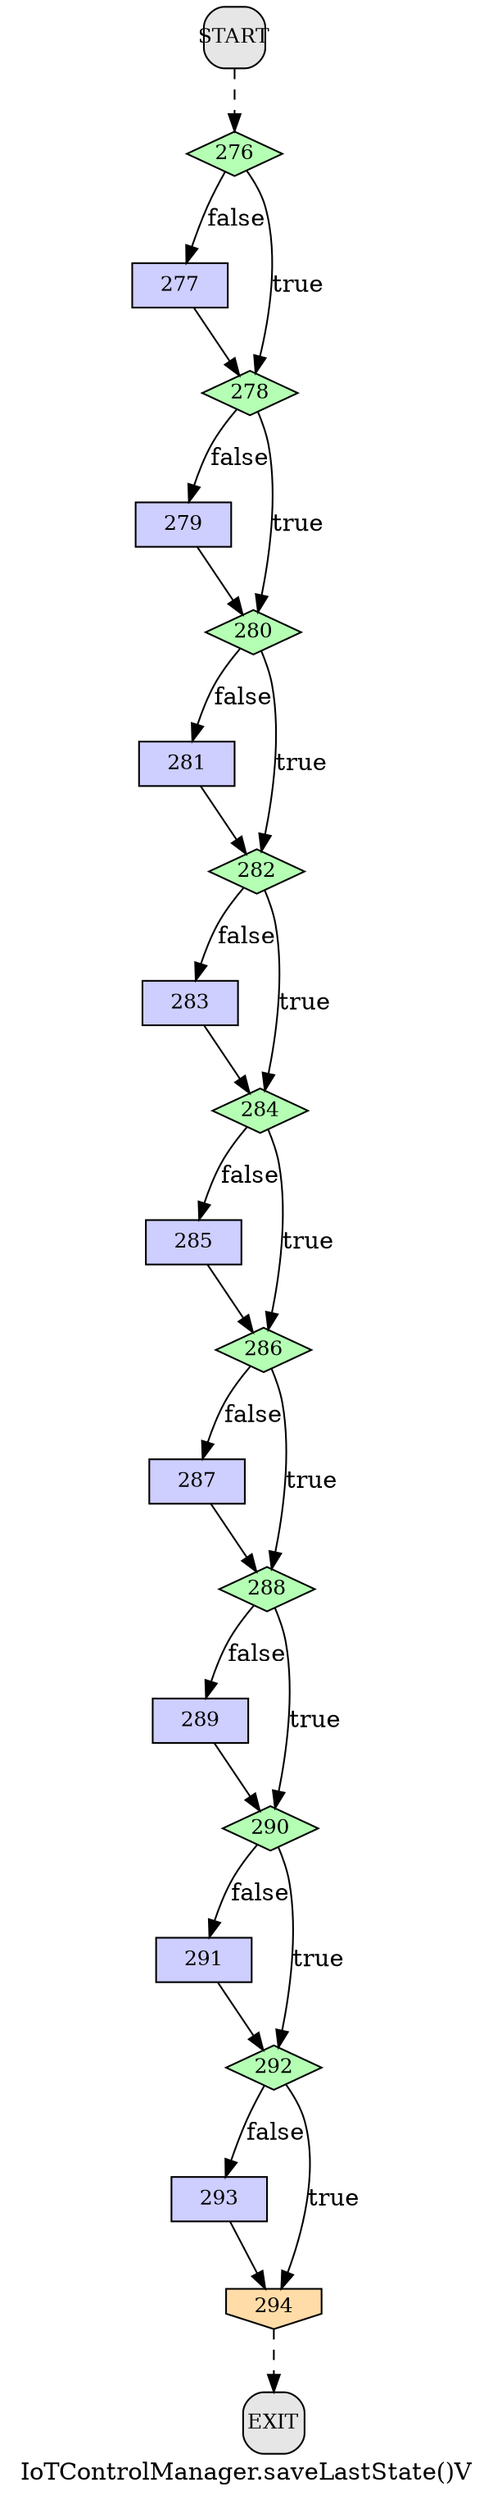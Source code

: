 /* --------------------------------------------------- */
/* Generated by Dr. Garbage Control Flow Graph Factory */
/* http://www.drgarbage.com                            */
/* Version: 4.5.0.201508311741                         */
/* Retrieved on: 2015-12-01 08:09:23.785               */
/* --------------------------------------------------- */
digraph "IoTControlManager.saveLastState()V" {
 graph [label="IoTControlManager.saveLastState()V"];
 2 [label="276", shape=diamond, style=filled, fillcolor="#B4FFB4", fixedsize=true, fontsize=12, width=0.78, height=0.36 ]
 3 [label="277", shape=box, style=filled, fillcolor="#CECEFF", fixedsize=true, fontsize=12, width=0.78, height=0.36 ]
 4 [label="278", shape=diamond, style=filled, fillcolor="#B4FFB4", fixedsize=true, fontsize=12, width=0.78, height=0.36 ]
 5 [label="279", shape=box, style=filled, fillcolor="#CECEFF", fixedsize=true, fontsize=12, width=0.78, height=0.36 ]
 6 [label="280", shape=diamond, style=filled, fillcolor="#B4FFB4", fixedsize=true, fontsize=12, width=0.78, height=0.36 ]
 7 [label="281", shape=box, style=filled, fillcolor="#CECEFF", fixedsize=true, fontsize=12, width=0.78, height=0.36 ]
 8 [label="282", shape=diamond, style=filled, fillcolor="#B4FFB4", fixedsize=true, fontsize=12, width=0.78, height=0.36 ]
 9 [label="283", shape=box, style=filled, fillcolor="#CECEFF", fixedsize=true, fontsize=12, width=0.78, height=0.36 ]
 10 [label="284", shape=diamond, style=filled, fillcolor="#B4FFB4", fixedsize=true, fontsize=12, width=0.78, height=0.36 ]
 11 [label="285", shape=box, style=filled, fillcolor="#CECEFF", fixedsize=true, fontsize=12, width=0.78, height=0.36 ]
 12 [label="286", shape=diamond, style=filled, fillcolor="#B4FFB4", fixedsize=true, fontsize=12, width=0.78, height=0.36 ]
 13 [label="287", shape=box, style=filled, fillcolor="#CECEFF", fixedsize=true, fontsize=12, width=0.78, height=0.36 ]
 14 [label="288", shape=diamond, style=filled, fillcolor="#B4FFB4", fixedsize=true, fontsize=12, width=0.78, height=0.36 ]
 15 [label="289", shape=box, style=filled, fillcolor="#CECEFF", fixedsize=true, fontsize=12, width=0.78, height=0.36 ]
 16 [label="290", shape=diamond, style=filled, fillcolor="#B4FFB4", fixedsize=true, fontsize=12, width=0.78, height=0.36 ]
 17 [label="291", shape=box, style=filled, fillcolor="#CECEFF", fixedsize=true, fontsize=12, width=0.78, height=0.36 ]
 18 [label="292", shape=diamond, style=filled, fillcolor="#B4FFB4", fixedsize=true, fontsize=12, width=0.78, height=0.36 ]
 19 [label="293", shape=box, style=filled, fillcolor="#CECEFF", fixedsize=true, fontsize=12, width=0.78, height=0.36 ]
 20 [label="294", shape=invhouse, style=filled, fillcolor="#FFDCA8", fixedsize=true, fontsize=12, width=0.78, height=0.36 ]
 21 [label="START", shape=box, style="filled, rounded", fillcolor="#E6E6E6", fixedsize=true, fontsize=12, width=0.5, height=0.5 ]
 22 [label="EXIT", shape=box, style="filled, rounded", fillcolor="#E6E6E6", fixedsize=true, fontsize=12, width=0.5, height=0.5 ]
 21 -> 2 [label="", style=dashed ]
 2 -> 3 [label="false", style=solid ]
 2 -> 4 [label="true", style=solid ]
 3 -> 4 [label="", style=solid ]
 4 -> 5 [label="false", style=solid ]
 4 -> 6 [label="true", style=solid ]
 5 -> 6 [label="", style=solid ]
 6 -> 7 [label="false", style=solid ]
 6 -> 8 [label="true", style=solid ]
 7 -> 8 [label="", style=solid ]
 8 -> 9 [label="false", style=solid ]
 8 -> 10 [label="true", style=solid ]
 9 -> 10 [label="", style=solid ]
 10 -> 11 [label="false", style=solid ]
 10 -> 12 [label="true", style=solid ]
 11 -> 12 [label="", style=solid ]
 12 -> 13 [label="false", style=solid ]
 12 -> 14 [label="true", style=solid ]
 13 -> 14 [label="", style=solid ]
 14 -> 15 [label="false", style=solid ]
 14 -> 16 [label="true", style=solid ]
 15 -> 16 [label="", style=solid ]
 16 -> 17 [label="false", style=solid ]
 16 -> 18 [label="true", style=solid ]
 17 -> 18 [label="", style=solid ]
 18 -> 19 [label="false", style=solid ]
 18 -> 20 [label="true", style=solid ]
 19 -> 20 [label="", style=solid ]
 20 -> 22 [label="", style=dashed ]
}
